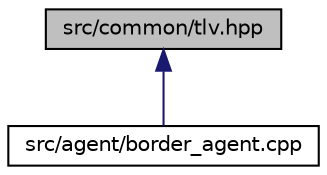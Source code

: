 digraph "src/common/tlv.hpp"
{
  edge [fontname="Helvetica",fontsize="10",labelfontname="Helvetica",labelfontsize="10"];
  node [fontname="Helvetica",fontsize="10",shape=record];
  Node4 [label="src/common/tlv.hpp",height=0.2,width=0.4,color="black", fillcolor="grey75", style="filled", fontcolor="black"];
  Node4 -> Node5 [dir="back",color="midnightblue",fontsize="10",style="solid",fontname="Helvetica"];
  Node5 [label="src/agent/border_agent.cpp",height=0.2,width=0.4,color="black", fillcolor="white", style="filled",URL="$d1/dbe/border__agent_8cpp.html",tooltip="The file implements the Thread border agent. "];
}
